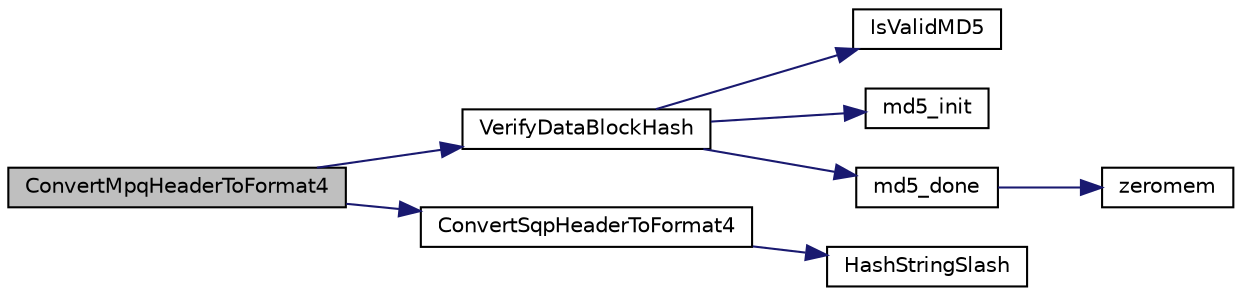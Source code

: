 digraph G
{
  edge [fontname="Helvetica",fontsize="10",labelfontname="Helvetica",labelfontsize="10"];
  node [fontname="Helvetica",fontsize="10",shape=record];
  rankdir="LR";
  Node1 [label="ConvertMpqHeaderToFormat4",height=0.2,width=0.4,color="black", fillcolor="grey75", style="filled" fontcolor="black"];
  Node1 -> Node2 [color="midnightblue",fontsize="10",style="solid",fontname="Helvetica"];
  Node2 [label="VerifyDataBlockHash",height=0.2,width=0.4,color="black", fillcolor="white", style="filled",URL="$_s_base_common_8cpp.html#a7fa33ab8e0aa20c88f959637624ee78c"];
  Node2 -> Node3 [color="midnightblue",fontsize="10",style="solid",fontname="Helvetica"];
  Node3 [label="IsValidMD5",height=0.2,width=0.4,color="black", fillcolor="white", style="filled",URL="$_s_base_common_8cpp.html#a5419ca3b1b9735690e1b6a1563194d6e"];
  Node2 -> Node4 [color="midnightblue",fontsize="10",style="solid",fontname="Helvetica"];
  Node4 [label="md5_init",height=0.2,width=0.4,color="black", fillcolor="white", style="filled",URL="$md5_8c.html#a26c1379e5ead2590effec89de6b8cd11"];
  Node2 -> Node5 [color="midnightblue",fontsize="10",style="solid",fontname="Helvetica"];
  Node5 [label="md5_done",height=0.2,width=0.4,color="black", fillcolor="white", style="filled",URL="$md5_8c.html#aee76a4c9f37bfe88d943301f3fa8126f"];
  Node5 -> Node6 [color="midnightblue",fontsize="10",style="solid",fontname="Helvetica"];
  Node6 [label="zeromem",height=0.2,width=0.4,color="black", fillcolor="white", style="filled",URL="$tomcrypt__misc_8h.html#a7ecf35c558d5f07c279cfc4f5231b655"];
  Node1 -> Node7 [color="midnightblue",fontsize="10",style="solid",fontname="Helvetica"];
  Node7 [label="ConvertSqpHeaderToFormat4",height=0.2,width=0.4,color="black", fillcolor="white", style="filled",URL="$_s_base_sub_types_8cpp.html#a8b8ab9555674a392a450c224cf31fcac"];
  Node7 -> Node8 [color="midnightblue",fontsize="10",style="solid",fontname="Helvetica"];
  Node8 [label="HashStringSlash",height=0.2,width=0.4,color="black", fillcolor="white", style="filled",URL="$_s_base_common_8cpp.html#a02d21e4503c849811801f033baa4b733"];
}
